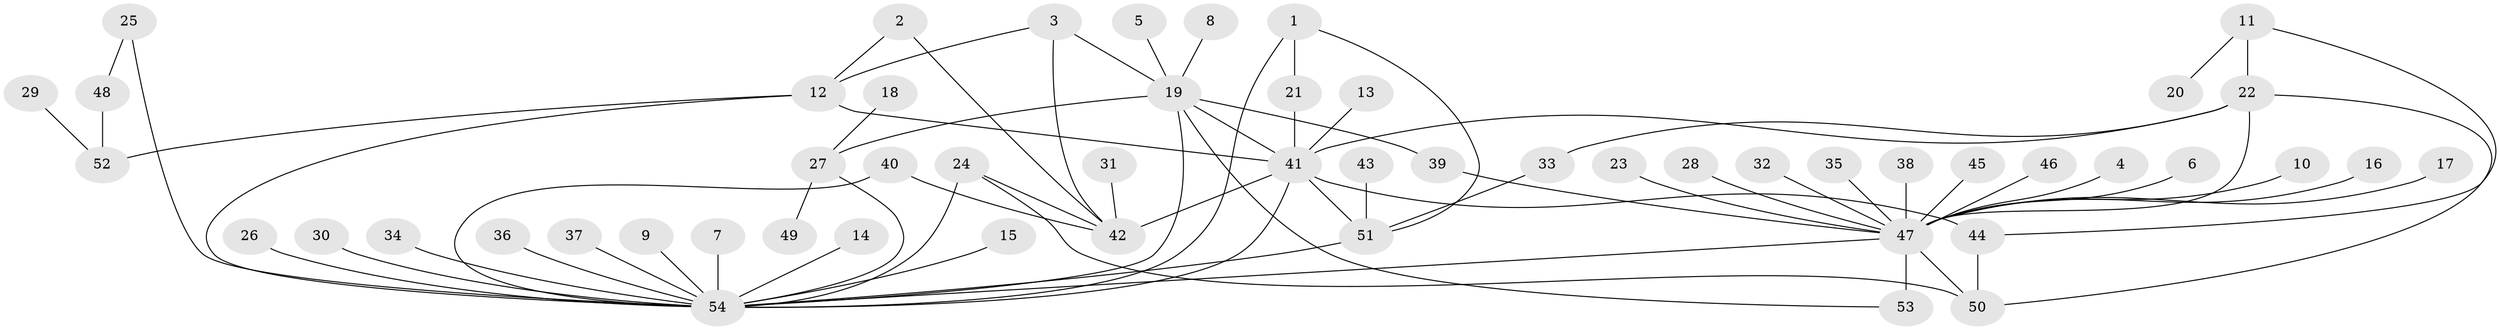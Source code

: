 // original degree distribution, {21: 0.01834862385321101, 3: 0.11009174311926606, 7: 0.027522935779816515, 2: 0.22935779816513763, 9: 0.009174311926605505, 1: 0.5229357798165137, 4: 0.045871559633027525, 10: 0.009174311926605505, 6: 0.01834862385321101, 5: 0.009174311926605505}
// Generated by graph-tools (version 1.1) at 2025/01/03/09/25 03:01:45]
// undirected, 54 vertices, 73 edges
graph export_dot {
graph [start="1"]
  node [color=gray90,style=filled];
  1;
  2;
  3;
  4;
  5;
  6;
  7;
  8;
  9;
  10;
  11;
  12;
  13;
  14;
  15;
  16;
  17;
  18;
  19;
  20;
  21;
  22;
  23;
  24;
  25;
  26;
  27;
  28;
  29;
  30;
  31;
  32;
  33;
  34;
  35;
  36;
  37;
  38;
  39;
  40;
  41;
  42;
  43;
  44;
  45;
  46;
  47;
  48;
  49;
  50;
  51;
  52;
  53;
  54;
  1 -- 21 [weight=1.0];
  1 -- 51 [weight=1.0];
  1 -- 54 [weight=1.0];
  2 -- 12 [weight=1.0];
  2 -- 42 [weight=1.0];
  3 -- 12 [weight=1.0];
  3 -- 19 [weight=1.0];
  3 -- 42 [weight=1.0];
  4 -- 47 [weight=1.0];
  5 -- 19 [weight=1.0];
  6 -- 47 [weight=1.0];
  7 -- 54 [weight=1.0];
  8 -- 19 [weight=1.0];
  9 -- 54 [weight=1.0];
  10 -- 47 [weight=1.0];
  11 -- 20 [weight=1.0];
  11 -- 22 [weight=1.0];
  11 -- 44 [weight=1.0];
  12 -- 41 [weight=1.0];
  12 -- 52 [weight=1.0];
  12 -- 54 [weight=1.0];
  13 -- 41 [weight=1.0];
  14 -- 54 [weight=1.0];
  15 -- 54 [weight=1.0];
  16 -- 47 [weight=1.0];
  17 -- 47 [weight=1.0];
  18 -- 27 [weight=1.0];
  19 -- 27 [weight=1.0];
  19 -- 39 [weight=1.0];
  19 -- 41 [weight=1.0];
  19 -- 53 [weight=1.0];
  19 -- 54 [weight=1.0];
  21 -- 41 [weight=1.0];
  22 -- 33 [weight=1.0];
  22 -- 41 [weight=1.0];
  22 -- 47 [weight=1.0];
  22 -- 50 [weight=1.0];
  23 -- 47 [weight=1.0];
  24 -- 42 [weight=1.0];
  24 -- 50 [weight=1.0];
  24 -- 54 [weight=1.0];
  25 -- 48 [weight=1.0];
  25 -- 54 [weight=1.0];
  26 -- 54 [weight=1.0];
  27 -- 49 [weight=1.0];
  27 -- 54 [weight=1.0];
  28 -- 47 [weight=1.0];
  29 -- 52 [weight=1.0];
  30 -- 54 [weight=1.0];
  31 -- 42 [weight=1.0];
  32 -- 47 [weight=1.0];
  33 -- 51 [weight=1.0];
  34 -- 54 [weight=1.0];
  35 -- 47 [weight=1.0];
  36 -- 54 [weight=1.0];
  37 -- 54 [weight=1.0];
  38 -- 47 [weight=1.0];
  39 -- 47 [weight=1.0];
  40 -- 42 [weight=1.0];
  40 -- 54 [weight=1.0];
  41 -- 42 [weight=1.0];
  41 -- 44 [weight=2.0];
  41 -- 51 [weight=1.0];
  41 -- 54 [weight=1.0];
  43 -- 51 [weight=1.0];
  44 -- 50 [weight=1.0];
  45 -- 47 [weight=1.0];
  46 -- 47 [weight=1.0];
  47 -- 50 [weight=1.0];
  47 -- 53 [weight=2.0];
  47 -- 54 [weight=1.0];
  48 -- 52 [weight=1.0];
  51 -- 54 [weight=1.0];
}
